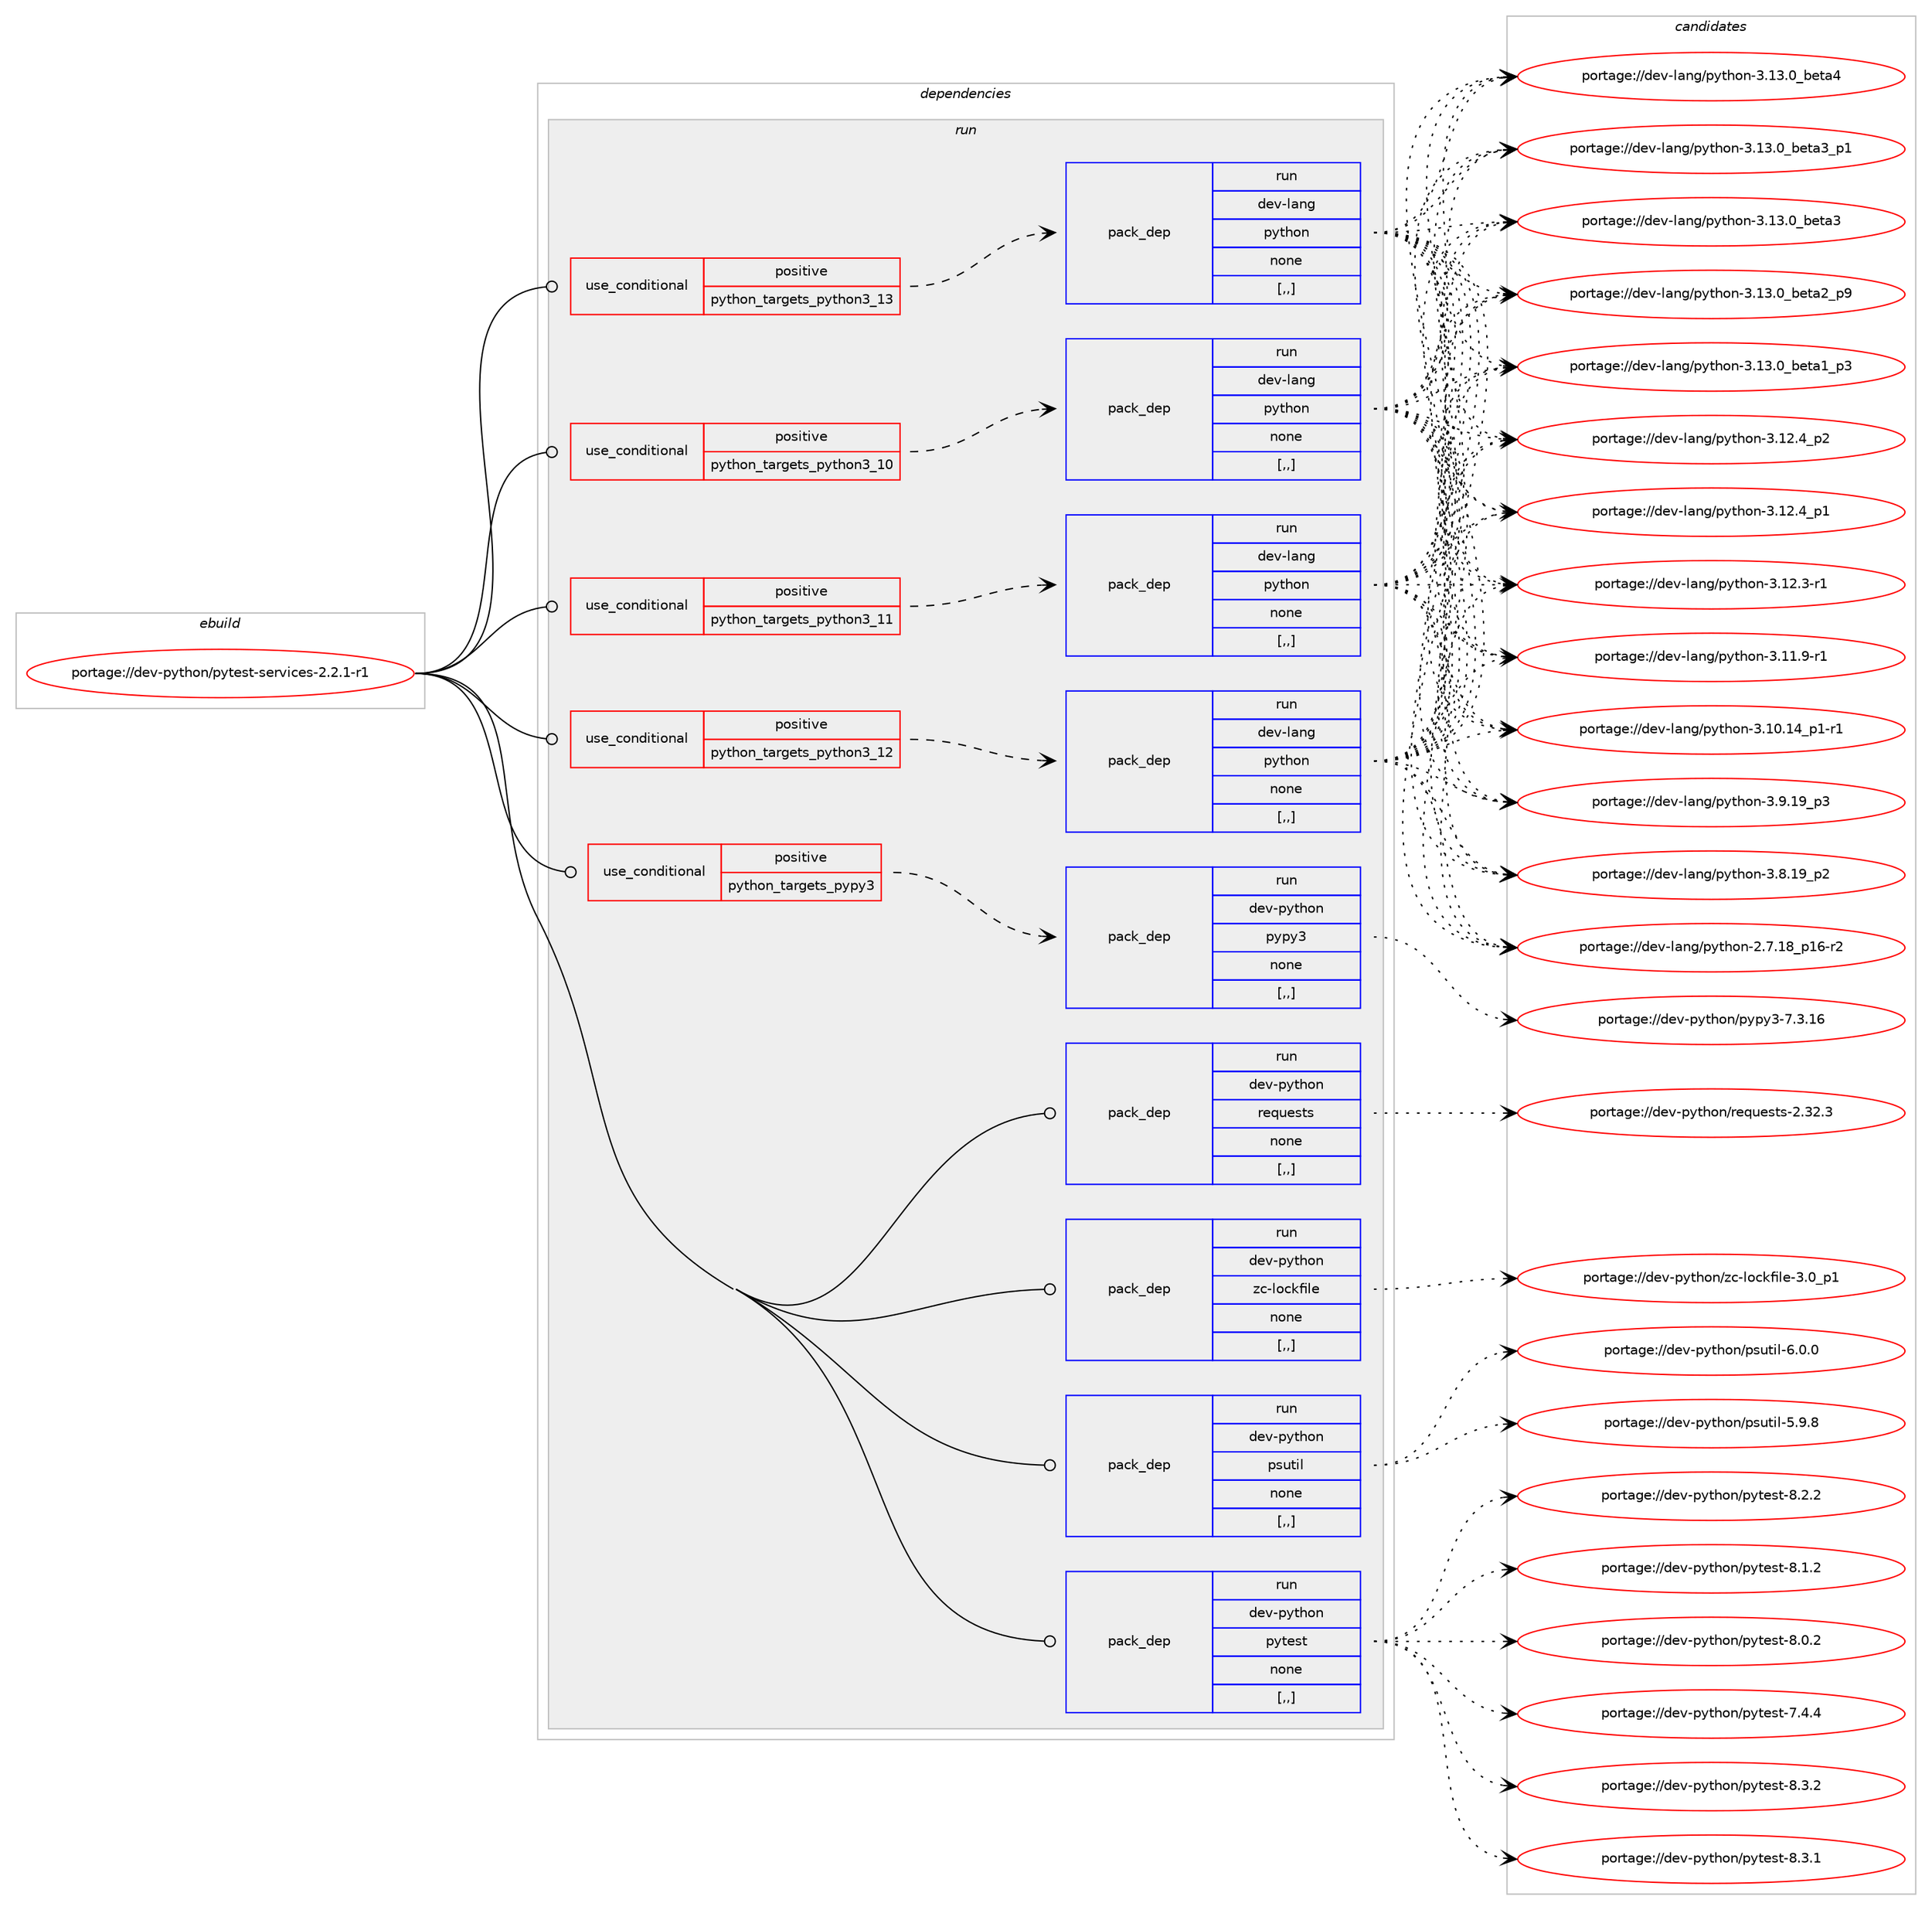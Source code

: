 digraph prolog {

# *************
# Graph options
# *************

newrank=true;
concentrate=true;
compound=true;
graph [rankdir=LR,fontname=Helvetica,fontsize=10,ranksep=1.5];#, ranksep=2.5, nodesep=0.2];
edge  [arrowhead=vee];
node  [fontname=Helvetica,fontsize=10];

# **********
# The ebuild
# **********

subgraph cluster_leftcol {
color=gray;
label=<<i>ebuild</i>>;
id [label="portage://dev-python/pytest-services-2.2.1-r1", color=red, width=4, href="../dev-python/pytest-services-2.2.1-r1.svg"];
}

# ****************
# The dependencies
# ****************

subgraph cluster_midcol {
color=gray;
label=<<i>dependencies</i>>;
subgraph cluster_compile {
fillcolor="#eeeeee";
style=filled;
label=<<i>compile</i>>;
}
subgraph cluster_compileandrun {
fillcolor="#eeeeee";
style=filled;
label=<<i>compile and run</i>>;
}
subgraph cluster_run {
fillcolor="#eeeeee";
style=filled;
label=<<i>run</i>>;
subgraph cond38131 {
dependency159772 [label=<<TABLE BORDER="0" CELLBORDER="1" CELLSPACING="0" CELLPADDING="4"><TR><TD ROWSPAN="3" CELLPADDING="10">use_conditional</TD></TR><TR><TD>positive</TD></TR><TR><TD>python_targets_pypy3</TD></TR></TABLE>>, shape=none, color=red];
subgraph pack120371 {
dependency159773 [label=<<TABLE BORDER="0" CELLBORDER="1" CELLSPACING="0" CELLPADDING="4" WIDTH="220"><TR><TD ROWSPAN="6" CELLPADDING="30">pack_dep</TD></TR><TR><TD WIDTH="110">run</TD></TR><TR><TD>dev-python</TD></TR><TR><TD>pypy3</TD></TR><TR><TD>none</TD></TR><TR><TD>[,,]</TD></TR></TABLE>>, shape=none, color=blue];
}
dependency159772:e -> dependency159773:w [weight=20,style="dashed",arrowhead="vee"];
}
id:e -> dependency159772:w [weight=20,style="solid",arrowhead="odot"];
subgraph cond38132 {
dependency159774 [label=<<TABLE BORDER="0" CELLBORDER="1" CELLSPACING="0" CELLPADDING="4"><TR><TD ROWSPAN="3" CELLPADDING="10">use_conditional</TD></TR><TR><TD>positive</TD></TR><TR><TD>python_targets_python3_10</TD></TR></TABLE>>, shape=none, color=red];
subgraph pack120372 {
dependency159775 [label=<<TABLE BORDER="0" CELLBORDER="1" CELLSPACING="0" CELLPADDING="4" WIDTH="220"><TR><TD ROWSPAN="6" CELLPADDING="30">pack_dep</TD></TR><TR><TD WIDTH="110">run</TD></TR><TR><TD>dev-lang</TD></TR><TR><TD>python</TD></TR><TR><TD>none</TD></TR><TR><TD>[,,]</TD></TR></TABLE>>, shape=none, color=blue];
}
dependency159774:e -> dependency159775:w [weight=20,style="dashed",arrowhead="vee"];
}
id:e -> dependency159774:w [weight=20,style="solid",arrowhead="odot"];
subgraph cond38133 {
dependency159776 [label=<<TABLE BORDER="0" CELLBORDER="1" CELLSPACING="0" CELLPADDING="4"><TR><TD ROWSPAN="3" CELLPADDING="10">use_conditional</TD></TR><TR><TD>positive</TD></TR><TR><TD>python_targets_python3_11</TD></TR></TABLE>>, shape=none, color=red];
subgraph pack120373 {
dependency159777 [label=<<TABLE BORDER="0" CELLBORDER="1" CELLSPACING="0" CELLPADDING="4" WIDTH="220"><TR><TD ROWSPAN="6" CELLPADDING="30">pack_dep</TD></TR><TR><TD WIDTH="110">run</TD></TR><TR><TD>dev-lang</TD></TR><TR><TD>python</TD></TR><TR><TD>none</TD></TR><TR><TD>[,,]</TD></TR></TABLE>>, shape=none, color=blue];
}
dependency159776:e -> dependency159777:w [weight=20,style="dashed",arrowhead="vee"];
}
id:e -> dependency159776:w [weight=20,style="solid",arrowhead="odot"];
subgraph cond38134 {
dependency159778 [label=<<TABLE BORDER="0" CELLBORDER="1" CELLSPACING="0" CELLPADDING="4"><TR><TD ROWSPAN="3" CELLPADDING="10">use_conditional</TD></TR><TR><TD>positive</TD></TR><TR><TD>python_targets_python3_12</TD></TR></TABLE>>, shape=none, color=red];
subgraph pack120374 {
dependency159779 [label=<<TABLE BORDER="0" CELLBORDER="1" CELLSPACING="0" CELLPADDING="4" WIDTH="220"><TR><TD ROWSPAN="6" CELLPADDING="30">pack_dep</TD></TR><TR><TD WIDTH="110">run</TD></TR><TR><TD>dev-lang</TD></TR><TR><TD>python</TD></TR><TR><TD>none</TD></TR><TR><TD>[,,]</TD></TR></TABLE>>, shape=none, color=blue];
}
dependency159778:e -> dependency159779:w [weight=20,style="dashed",arrowhead="vee"];
}
id:e -> dependency159778:w [weight=20,style="solid",arrowhead="odot"];
subgraph cond38135 {
dependency159780 [label=<<TABLE BORDER="0" CELLBORDER="1" CELLSPACING="0" CELLPADDING="4"><TR><TD ROWSPAN="3" CELLPADDING="10">use_conditional</TD></TR><TR><TD>positive</TD></TR><TR><TD>python_targets_python3_13</TD></TR></TABLE>>, shape=none, color=red];
subgraph pack120375 {
dependency159781 [label=<<TABLE BORDER="0" CELLBORDER="1" CELLSPACING="0" CELLPADDING="4" WIDTH="220"><TR><TD ROWSPAN="6" CELLPADDING="30">pack_dep</TD></TR><TR><TD WIDTH="110">run</TD></TR><TR><TD>dev-lang</TD></TR><TR><TD>python</TD></TR><TR><TD>none</TD></TR><TR><TD>[,,]</TD></TR></TABLE>>, shape=none, color=blue];
}
dependency159780:e -> dependency159781:w [weight=20,style="dashed",arrowhead="vee"];
}
id:e -> dependency159780:w [weight=20,style="solid",arrowhead="odot"];
subgraph pack120376 {
dependency159782 [label=<<TABLE BORDER="0" CELLBORDER="1" CELLSPACING="0" CELLPADDING="4" WIDTH="220"><TR><TD ROWSPAN="6" CELLPADDING="30">pack_dep</TD></TR><TR><TD WIDTH="110">run</TD></TR><TR><TD>dev-python</TD></TR><TR><TD>psutil</TD></TR><TR><TD>none</TD></TR><TR><TD>[,,]</TD></TR></TABLE>>, shape=none, color=blue];
}
id:e -> dependency159782:w [weight=20,style="solid",arrowhead="odot"];
subgraph pack120377 {
dependency159783 [label=<<TABLE BORDER="0" CELLBORDER="1" CELLSPACING="0" CELLPADDING="4" WIDTH="220"><TR><TD ROWSPAN="6" CELLPADDING="30">pack_dep</TD></TR><TR><TD WIDTH="110">run</TD></TR><TR><TD>dev-python</TD></TR><TR><TD>pytest</TD></TR><TR><TD>none</TD></TR><TR><TD>[,,]</TD></TR></TABLE>>, shape=none, color=blue];
}
id:e -> dependency159783:w [weight=20,style="solid",arrowhead="odot"];
subgraph pack120378 {
dependency159784 [label=<<TABLE BORDER="0" CELLBORDER="1" CELLSPACING="0" CELLPADDING="4" WIDTH="220"><TR><TD ROWSPAN="6" CELLPADDING="30">pack_dep</TD></TR><TR><TD WIDTH="110">run</TD></TR><TR><TD>dev-python</TD></TR><TR><TD>requests</TD></TR><TR><TD>none</TD></TR><TR><TD>[,,]</TD></TR></TABLE>>, shape=none, color=blue];
}
id:e -> dependency159784:w [weight=20,style="solid",arrowhead="odot"];
subgraph pack120379 {
dependency159785 [label=<<TABLE BORDER="0" CELLBORDER="1" CELLSPACING="0" CELLPADDING="4" WIDTH="220"><TR><TD ROWSPAN="6" CELLPADDING="30">pack_dep</TD></TR><TR><TD WIDTH="110">run</TD></TR><TR><TD>dev-python</TD></TR><TR><TD>zc-lockfile</TD></TR><TR><TD>none</TD></TR><TR><TD>[,,]</TD></TR></TABLE>>, shape=none, color=blue];
}
id:e -> dependency159785:w [weight=20,style="solid",arrowhead="odot"];
}
}

# **************
# The candidates
# **************

subgraph cluster_choices {
rank=same;
color=gray;
label=<<i>candidates</i>>;

subgraph choice120371 {
color=black;
nodesep=1;
choice10010111845112121116104111110471121211121215145554651464954 [label="portage://dev-python/pypy3-7.3.16", color=red, width=4,href="../dev-python/pypy3-7.3.16.svg"];
dependency159773:e -> choice10010111845112121116104111110471121211121215145554651464954:w [style=dotted,weight="100"];
}
subgraph choice120372 {
color=black;
nodesep=1;
choice1001011184510897110103471121211161041111104551464951464895981011169752 [label="portage://dev-lang/python-3.13.0_beta4", color=red, width=4,href="../dev-lang/python-3.13.0_beta4.svg"];
choice10010111845108971101034711212111610411111045514649514648959810111697519511249 [label="portage://dev-lang/python-3.13.0_beta3_p1", color=red, width=4,href="../dev-lang/python-3.13.0_beta3_p1.svg"];
choice1001011184510897110103471121211161041111104551464951464895981011169751 [label="portage://dev-lang/python-3.13.0_beta3", color=red, width=4,href="../dev-lang/python-3.13.0_beta3.svg"];
choice10010111845108971101034711212111610411111045514649514648959810111697509511257 [label="portage://dev-lang/python-3.13.0_beta2_p9", color=red, width=4,href="../dev-lang/python-3.13.0_beta2_p9.svg"];
choice10010111845108971101034711212111610411111045514649514648959810111697499511251 [label="portage://dev-lang/python-3.13.0_beta1_p3", color=red, width=4,href="../dev-lang/python-3.13.0_beta1_p3.svg"];
choice100101118451089711010347112121116104111110455146495046529511250 [label="portage://dev-lang/python-3.12.4_p2", color=red, width=4,href="../dev-lang/python-3.12.4_p2.svg"];
choice100101118451089711010347112121116104111110455146495046529511249 [label="portage://dev-lang/python-3.12.4_p1", color=red, width=4,href="../dev-lang/python-3.12.4_p1.svg"];
choice100101118451089711010347112121116104111110455146495046514511449 [label="portage://dev-lang/python-3.12.3-r1", color=red, width=4,href="../dev-lang/python-3.12.3-r1.svg"];
choice100101118451089711010347112121116104111110455146494946574511449 [label="portage://dev-lang/python-3.11.9-r1", color=red, width=4,href="../dev-lang/python-3.11.9-r1.svg"];
choice100101118451089711010347112121116104111110455146494846495295112494511449 [label="portage://dev-lang/python-3.10.14_p1-r1", color=red, width=4,href="../dev-lang/python-3.10.14_p1-r1.svg"];
choice100101118451089711010347112121116104111110455146574649579511251 [label="portage://dev-lang/python-3.9.19_p3", color=red, width=4,href="../dev-lang/python-3.9.19_p3.svg"];
choice100101118451089711010347112121116104111110455146564649579511250 [label="portage://dev-lang/python-3.8.19_p2", color=red, width=4,href="../dev-lang/python-3.8.19_p2.svg"];
choice100101118451089711010347112121116104111110455046554649569511249544511450 [label="portage://dev-lang/python-2.7.18_p16-r2", color=red, width=4,href="../dev-lang/python-2.7.18_p16-r2.svg"];
dependency159775:e -> choice1001011184510897110103471121211161041111104551464951464895981011169752:w [style=dotted,weight="100"];
dependency159775:e -> choice10010111845108971101034711212111610411111045514649514648959810111697519511249:w [style=dotted,weight="100"];
dependency159775:e -> choice1001011184510897110103471121211161041111104551464951464895981011169751:w [style=dotted,weight="100"];
dependency159775:e -> choice10010111845108971101034711212111610411111045514649514648959810111697509511257:w [style=dotted,weight="100"];
dependency159775:e -> choice10010111845108971101034711212111610411111045514649514648959810111697499511251:w [style=dotted,weight="100"];
dependency159775:e -> choice100101118451089711010347112121116104111110455146495046529511250:w [style=dotted,weight="100"];
dependency159775:e -> choice100101118451089711010347112121116104111110455146495046529511249:w [style=dotted,weight="100"];
dependency159775:e -> choice100101118451089711010347112121116104111110455146495046514511449:w [style=dotted,weight="100"];
dependency159775:e -> choice100101118451089711010347112121116104111110455146494946574511449:w [style=dotted,weight="100"];
dependency159775:e -> choice100101118451089711010347112121116104111110455146494846495295112494511449:w [style=dotted,weight="100"];
dependency159775:e -> choice100101118451089711010347112121116104111110455146574649579511251:w [style=dotted,weight="100"];
dependency159775:e -> choice100101118451089711010347112121116104111110455146564649579511250:w [style=dotted,weight="100"];
dependency159775:e -> choice100101118451089711010347112121116104111110455046554649569511249544511450:w [style=dotted,weight="100"];
}
subgraph choice120373 {
color=black;
nodesep=1;
choice1001011184510897110103471121211161041111104551464951464895981011169752 [label="portage://dev-lang/python-3.13.0_beta4", color=red, width=4,href="../dev-lang/python-3.13.0_beta4.svg"];
choice10010111845108971101034711212111610411111045514649514648959810111697519511249 [label="portage://dev-lang/python-3.13.0_beta3_p1", color=red, width=4,href="../dev-lang/python-3.13.0_beta3_p1.svg"];
choice1001011184510897110103471121211161041111104551464951464895981011169751 [label="portage://dev-lang/python-3.13.0_beta3", color=red, width=4,href="../dev-lang/python-3.13.0_beta3.svg"];
choice10010111845108971101034711212111610411111045514649514648959810111697509511257 [label="portage://dev-lang/python-3.13.0_beta2_p9", color=red, width=4,href="../dev-lang/python-3.13.0_beta2_p9.svg"];
choice10010111845108971101034711212111610411111045514649514648959810111697499511251 [label="portage://dev-lang/python-3.13.0_beta1_p3", color=red, width=4,href="../dev-lang/python-3.13.0_beta1_p3.svg"];
choice100101118451089711010347112121116104111110455146495046529511250 [label="portage://dev-lang/python-3.12.4_p2", color=red, width=4,href="../dev-lang/python-3.12.4_p2.svg"];
choice100101118451089711010347112121116104111110455146495046529511249 [label="portage://dev-lang/python-3.12.4_p1", color=red, width=4,href="../dev-lang/python-3.12.4_p1.svg"];
choice100101118451089711010347112121116104111110455146495046514511449 [label="portage://dev-lang/python-3.12.3-r1", color=red, width=4,href="../dev-lang/python-3.12.3-r1.svg"];
choice100101118451089711010347112121116104111110455146494946574511449 [label="portage://dev-lang/python-3.11.9-r1", color=red, width=4,href="../dev-lang/python-3.11.9-r1.svg"];
choice100101118451089711010347112121116104111110455146494846495295112494511449 [label="portage://dev-lang/python-3.10.14_p1-r1", color=red, width=4,href="../dev-lang/python-3.10.14_p1-r1.svg"];
choice100101118451089711010347112121116104111110455146574649579511251 [label="portage://dev-lang/python-3.9.19_p3", color=red, width=4,href="../dev-lang/python-3.9.19_p3.svg"];
choice100101118451089711010347112121116104111110455146564649579511250 [label="portage://dev-lang/python-3.8.19_p2", color=red, width=4,href="../dev-lang/python-3.8.19_p2.svg"];
choice100101118451089711010347112121116104111110455046554649569511249544511450 [label="portage://dev-lang/python-2.7.18_p16-r2", color=red, width=4,href="../dev-lang/python-2.7.18_p16-r2.svg"];
dependency159777:e -> choice1001011184510897110103471121211161041111104551464951464895981011169752:w [style=dotted,weight="100"];
dependency159777:e -> choice10010111845108971101034711212111610411111045514649514648959810111697519511249:w [style=dotted,weight="100"];
dependency159777:e -> choice1001011184510897110103471121211161041111104551464951464895981011169751:w [style=dotted,weight="100"];
dependency159777:e -> choice10010111845108971101034711212111610411111045514649514648959810111697509511257:w [style=dotted,weight="100"];
dependency159777:e -> choice10010111845108971101034711212111610411111045514649514648959810111697499511251:w [style=dotted,weight="100"];
dependency159777:e -> choice100101118451089711010347112121116104111110455146495046529511250:w [style=dotted,weight="100"];
dependency159777:e -> choice100101118451089711010347112121116104111110455146495046529511249:w [style=dotted,weight="100"];
dependency159777:e -> choice100101118451089711010347112121116104111110455146495046514511449:w [style=dotted,weight="100"];
dependency159777:e -> choice100101118451089711010347112121116104111110455146494946574511449:w [style=dotted,weight="100"];
dependency159777:e -> choice100101118451089711010347112121116104111110455146494846495295112494511449:w [style=dotted,weight="100"];
dependency159777:e -> choice100101118451089711010347112121116104111110455146574649579511251:w [style=dotted,weight="100"];
dependency159777:e -> choice100101118451089711010347112121116104111110455146564649579511250:w [style=dotted,weight="100"];
dependency159777:e -> choice100101118451089711010347112121116104111110455046554649569511249544511450:w [style=dotted,weight="100"];
}
subgraph choice120374 {
color=black;
nodesep=1;
choice1001011184510897110103471121211161041111104551464951464895981011169752 [label="portage://dev-lang/python-3.13.0_beta4", color=red, width=4,href="../dev-lang/python-3.13.0_beta4.svg"];
choice10010111845108971101034711212111610411111045514649514648959810111697519511249 [label="portage://dev-lang/python-3.13.0_beta3_p1", color=red, width=4,href="../dev-lang/python-3.13.0_beta3_p1.svg"];
choice1001011184510897110103471121211161041111104551464951464895981011169751 [label="portage://dev-lang/python-3.13.0_beta3", color=red, width=4,href="../dev-lang/python-3.13.0_beta3.svg"];
choice10010111845108971101034711212111610411111045514649514648959810111697509511257 [label="portage://dev-lang/python-3.13.0_beta2_p9", color=red, width=4,href="../dev-lang/python-3.13.0_beta2_p9.svg"];
choice10010111845108971101034711212111610411111045514649514648959810111697499511251 [label="portage://dev-lang/python-3.13.0_beta1_p3", color=red, width=4,href="../dev-lang/python-3.13.0_beta1_p3.svg"];
choice100101118451089711010347112121116104111110455146495046529511250 [label="portage://dev-lang/python-3.12.4_p2", color=red, width=4,href="../dev-lang/python-3.12.4_p2.svg"];
choice100101118451089711010347112121116104111110455146495046529511249 [label="portage://dev-lang/python-3.12.4_p1", color=red, width=4,href="../dev-lang/python-3.12.4_p1.svg"];
choice100101118451089711010347112121116104111110455146495046514511449 [label="portage://dev-lang/python-3.12.3-r1", color=red, width=4,href="../dev-lang/python-3.12.3-r1.svg"];
choice100101118451089711010347112121116104111110455146494946574511449 [label="portage://dev-lang/python-3.11.9-r1", color=red, width=4,href="../dev-lang/python-3.11.9-r1.svg"];
choice100101118451089711010347112121116104111110455146494846495295112494511449 [label="portage://dev-lang/python-3.10.14_p1-r1", color=red, width=4,href="../dev-lang/python-3.10.14_p1-r1.svg"];
choice100101118451089711010347112121116104111110455146574649579511251 [label="portage://dev-lang/python-3.9.19_p3", color=red, width=4,href="../dev-lang/python-3.9.19_p3.svg"];
choice100101118451089711010347112121116104111110455146564649579511250 [label="portage://dev-lang/python-3.8.19_p2", color=red, width=4,href="../dev-lang/python-3.8.19_p2.svg"];
choice100101118451089711010347112121116104111110455046554649569511249544511450 [label="portage://dev-lang/python-2.7.18_p16-r2", color=red, width=4,href="../dev-lang/python-2.7.18_p16-r2.svg"];
dependency159779:e -> choice1001011184510897110103471121211161041111104551464951464895981011169752:w [style=dotted,weight="100"];
dependency159779:e -> choice10010111845108971101034711212111610411111045514649514648959810111697519511249:w [style=dotted,weight="100"];
dependency159779:e -> choice1001011184510897110103471121211161041111104551464951464895981011169751:w [style=dotted,weight="100"];
dependency159779:e -> choice10010111845108971101034711212111610411111045514649514648959810111697509511257:w [style=dotted,weight="100"];
dependency159779:e -> choice10010111845108971101034711212111610411111045514649514648959810111697499511251:w [style=dotted,weight="100"];
dependency159779:e -> choice100101118451089711010347112121116104111110455146495046529511250:w [style=dotted,weight="100"];
dependency159779:e -> choice100101118451089711010347112121116104111110455146495046529511249:w [style=dotted,weight="100"];
dependency159779:e -> choice100101118451089711010347112121116104111110455146495046514511449:w [style=dotted,weight="100"];
dependency159779:e -> choice100101118451089711010347112121116104111110455146494946574511449:w [style=dotted,weight="100"];
dependency159779:e -> choice100101118451089711010347112121116104111110455146494846495295112494511449:w [style=dotted,weight="100"];
dependency159779:e -> choice100101118451089711010347112121116104111110455146574649579511251:w [style=dotted,weight="100"];
dependency159779:e -> choice100101118451089711010347112121116104111110455146564649579511250:w [style=dotted,weight="100"];
dependency159779:e -> choice100101118451089711010347112121116104111110455046554649569511249544511450:w [style=dotted,weight="100"];
}
subgraph choice120375 {
color=black;
nodesep=1;
choice1001011184510897110103471121211161041111104551464951464895981011169752 [label="portage://dev-lang/python-3.13.0_beta4", color=red, width=4,href="../dev-lang/python-3.13.0_beta4.svg"];
choice10010111845108971101034711212111610411111045514649514648959810111697519511249 [label="portage://dev-lang/python-3.13.0_beta3_p1", color=red, width=4,href="../dev-lang/python-3.13.0_beta3_p1.svg"];
choice1001011184510897110103471121211161041111104551464951464895981011169751 [label="portage://dev-lang/python-3.13.0_beta3", color=red, width=4,href="../dev-lang/python-3.13.0_beta3.svg"];
choice10010111845108971101034711212111610411111045514649514648959810111697509511257 [label="portage://dev-lang/python-3.13.0_beta2_p9", color=red, width=4,href="../dev-lang/python-3.13.0_beta2_p9.svg"];
choice10010111845108971101034711212111610411111045514649514648959810111697499511251 [label="portage://dev-lang/python-3.13.0_beta1_p3", color=red, width=4,href="../dev-lang/python-3.13.0_beta1_p3.svg"];
choice100101118451089711010347112121116104111110455146495046529511250 [label="portage://dev-lang/python-3.12.4_p2", color=red, width=4,href="../dev-lang/python-3.12.4_p2.svg"];
choice100101118451089711010347112121116104111110455146495046529511249 [label="portage://dev-lang/python-3.12.4_p1", color=red, width=4,href="../dev-lang/python-3.12.4_p1.svg"];
choice100101118451089711010347112121116104111110455146495046514511449 [label="portage://dev-lang/python-3.12.3-r1", color=red, width=4,href="../dev-lang/python-3.12.3-r1.svg"];
choice100101118451089711010347112121116104111110455146494946574511449 [label="portage://dev-lang/python-3.11.9-r1", color=red, width=4,href="../dev-lang/python-3.11.9-r1.svg"];
choice100101118451089711010347112121116104111110455146494846495295112494511449 [label="portage://dev-lang/python-3.10.14_p1-r1", color=red, width=4,href="../dev-lang/python-3.10.14_p1-r1.svg"];
choice100101118451089711010347112121116104111110455146574649579511251 [label="portage://dev-lang/python-3.9.19_p3", color=red, width=4,href="../dev-lang/python-3.9.19_p3.svg"];
choice100101118451089711010347112121116104111110455146564649579511250 [label="portage://dev-lang/python-3.8.19_p2", color=red, width=4,href="../dev-lang/python-3.8.19_p2.svg"];
choice100101118451089711010347112121116104111110455046554649569511249544511450 [label="portage://dev-lang/python-2.7.18_p16-r2", color=red, width=4,href="../dev-lang/python-2.7.18_p16-r2.svg"];
dependency159781:e -> choice1001011184510897110103471121211161041111104551464951464895981011169752:w [style=dotted,weight="100"];
dependency159781:e -> choice10010111845108971101034711212111610411111045514649514648959810111697519511249:w [style=dotted,weight="100"];
dependency159781:e -> choice1001011184510897110103471121211161041111104551464951464895981011169751:w [style=dotted,weight="100"];
dependency159781:e -> choice10010111845108971101034711212111610411111045514649514648959810111697509511257:w [style=dotted,weight="100"];
dependency159781:e -> choice10010111845108971101034711212111610411111045514649514648959810111697499511251:w [style=dotted,weight="100"];
dependency159781:e -> choice100101118451089711010347112121116104111110455146495046529511250:w [style=dotted,weight="100"];
dependency159781:e -> choice100101118451089711010347112121116104111110455146495046529511249:w [style=dotted,weight="100"];
dependency159781:e -> choice100101118451089711010347112121116104111110455146495046514511449:w [style=dotted,weight="100"];
dependency159781:e -> choice100101118451089711010347112121116104111110455146494946574511449:w [style=dotted,weight="100"];
dependency159781:e -> choice100101118451089711010347112121116104111110455146494846495295112494511449:w [style=dotted,weight="100"];
dependency159781:e -> choice100101118451089711010347112121116104111110455146574649579511251:w [style=dotted,weight="100"];
dependency159781:e -> choice100101118451089711010347112121116104111110455146564649579511250:w [style=dotted,weight="100"];
dependency159781:e -> choice100101118451089711010347112121116104111110455046554649569511249544511450:w [style=dotted,weight="100"];
}
subgraph choice120376 {
color=black;
nodesep=1;
choice1001011184511212111610411111047112115117116105108455446484648 [label="portage://dev-python/psutil-6.0.0", color=red, width=4,href="../dev-python/psutil-6.0.0.svg"];
choice1001011184511212111610411111047112115117116105108455346574656 [label="portage://dev-python/psutil-5.9.8", color=red, width=4,href="../dev-python/psutil-5.9.8.svg"];
dependency159782:e -> choice1001011184511212111610411111047112115117116105108455446484648:w [style=dotted,weight="100"];
dependency159782:e -> choice1001011184511212111610411111047112115117116105108455346574656:w [style=dotted,weight="100"];
}
subgraph choice120377 {
color=black;
nodesep=1;
choice1001011184511212111610411111047112121116101115116455646514650 [label="portage://dev-python/pytest-8.3.2", color=red, width=4,href="../dev-python/pytest-8.3.2.svg"];
choice1001011184511212111610411111047112121116101115116455646514649 [label="portage://dev-python/pytest-8.3.1", color=red, width=4,href="../dev-python/pytest-8.3.1.svg"];
choice1001011184511212111610411111047112121116101115116455646504650 [label="portage://dev-python/pytest-8.2.2", color=red, width=4,href="../dev-python/pytest-8.2.2.svg"];
choice1001011184511212111610411111047112121116101115116455646494650 [label="portage://dev-python/pytest-8.1.2", color=red, width=4,href="../dev-python/pytest-8.1.2.svg"];
choice1001011184511212111610411111047112121116101115116455646484650 [label="portage://dev-python/pytest-8.0.2", color=red, width=4,href="../dev-python/pytest-8.0.2.svg"];
choice1001011184511212111610411111047112121116101115116455546524652 [label="portage://dev-python/pytest-7.4.4", color=red, width=4,href="../dev-python/pytest-7.4.4.svg"];
dependency159783:e -> choice1001011184511212111610411111047112121116101115116455646514650:w [style=dotted,weight="100"];
dependency159783:e -> choice1001011184511212111610411111047112121116101115116455646514649:w [style=dotted,weight="100"];
dependency159783:e -> choice1001011184511212111610411111047112121116101115116455646504650:w [style=dotted,weight="100"];
dependency159783:e -> choice1001011184511212111610411111047112121116101115116455646494650:w [style=dotted,weight="100"];
dependency159783:e -> choice1001011184511212111610411111047112121116101115116455646484650:w [style=dotted,weight="100"];
dependency159783:e -> choice1001011184511212111610411111047112121116101115116455546524652:w [style=dotted,weight="100"];
}
subgraph choice120378 {
color=black;
nodesep=1;
choice100101118451121211161041111104711410111311710111511611545504651504651 [label="portage://dev-python/requests-2.32.3", color=red, width=4,href="../dev-python/requests-2.32.3.svg"];
dependency159784:e -> choice100101118451121211161041111104711410111311710111511611545504651504651:w [style=dotted,weight="100"];
}
subgraph choice120379 {
color=black;
nodesep=1;
choice1001011184511212111610411111047122994510811199107102105108101455146489511249 [label="portage://dev-python/zc-lockfile-3.0_p1", color=red, width=4,href="../dev-python/zc-lockfile-3.0_p1.svg"];
dependency159785:e -> choice1001011184511212111610411111047122994510811199107102105108101455146489511249:w [style=dotted,weight="100"];
}
}

}
